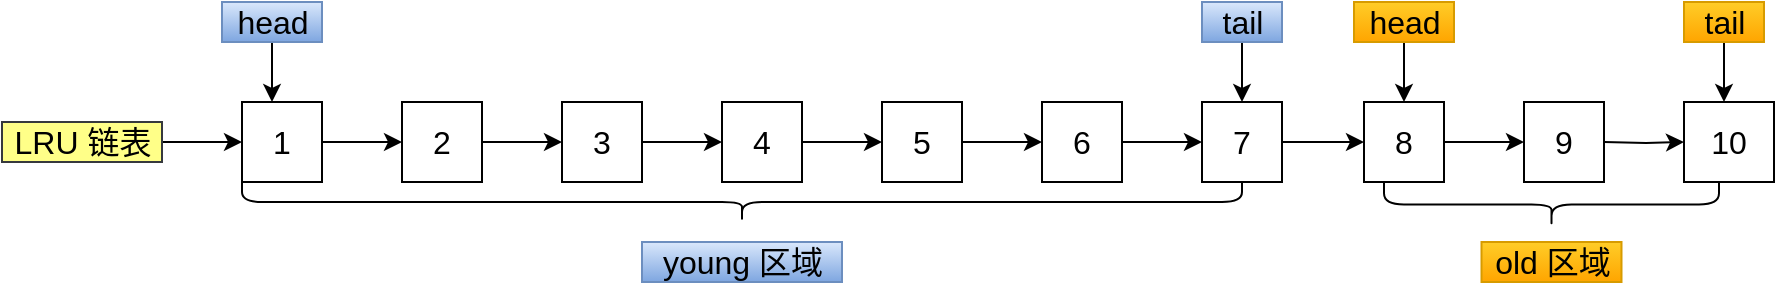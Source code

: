 <mxfile version="17.2.1" type="github">
  <diagram id="m_GKXxuateL1iwqDlvAu" name="Page-1">
    <mxGraphModel dx="1185" dy="688" grid="1" gridSize="10" guides="1" tooltips="1" connect="1" arrows="1" fold="1" page="1" pageScale="1" pageWidth="827" pageHeight="1169" math="0" shadow="0">
      <root>
        <mxCell id="0" />
        <mxCell id="1" parent="0" />
        <mxCell id="CMLz8EhTT_OKYTslJudy-1" style="edgeStyle=orthogonalEdgeStyle;rounded=0;orthogonalLoop=1;jettySize=auto;html=1;entryX=0;entryY=0.5;entryDx=0;entryDy=0;fontSize=16;" edge="1" parent="1" source="CMLz8EhTT_OKYTslJudy-2" target="CMLz8EhTT_OKYTslJudy-6">
          <mxGeometry relative="1" as="geometry" />
        </mxCell>
        <mxCell id="CMLz8EhTT_OKYTslJudy-2" value="1" style="rounded=0;whiteSpace=wrap;html=1;fontSize=16;" vertex="1" parent="1">
          <mxGeometry x="120" y="240" width="40" height="40" as="geometry" />
        </mxCell>
        <mxCell id="CMLz8EhTT_OKYTslJudy-3" value="" style="endArrow=classic;html=1;rounded=0;entryX=0;entryY=0;entryDx=0;entryDy=0;fontSize=16;" edge="1" parent="1">
          <mxGeometry width="50" height="50" relative="1" as="geometry">
            <mxPoint x="135" y="210" as="sourcePoint" />
            <mxPoint x="135" y="240" as="targetPoint" />
          </mxGeometry>
        </mxCell>
        <mxCell id="CMLz8EhTT_OKYTslJudy-4" value="head" style="text;html=1;align=center;verticalAlign=middle;resizable=0;points=[];autosize=1;strokeColor=#6c8ebf;fillColor=#dae8fc;fontSize=16;gradientColor=#7ea6e0;" vertex="1" parent="1">
          <mxGeometry x="110" y="190" width="50" height="20" as="geometry" />
        </mxCell>
        <mxCell id="CMLz8EhTT_OKYTslJudy-5" style="edgeStyle=orthogonalEdgeStyle;rounded=0;orthogonalLoop=1;jettySize=auto;html=1;entryX=0;entryY=0.5;entryDx=0;entryDy=0;fontSize=16;" edge="1" parent="1" source="CMLz8EhTT_OKYTslJudy-6" target="CMLz8EhTT_OKYTslJudy-11">
          <mxGeometry relative="1" as="geometry" />
        </mxCell>
        <mxCell id="CMLz8EhTT_OKYTslJudy-6" value="2" style="rounded=0;whiteSpace=wrap;html=1;fontSize=16;" vertex="1" parent="1">
          <mxGeometry x="200" y="240" width="40" height="40" as="geometry" />
        </mxCell>
        <mxCell id="CMLz8EhTT_OKYTslJudy-7" value="" style="shape=curlyBracket;whiteSpace=wrap;html=1;rounded=1;flipH=1;fontSize=16;rotation=90;" vertex="1" parent="1">
          <mxGeometry x="360" y="40" width="20" height="500" as="geometry" />
        </mxCell>
        <mxCell id="CMLz8EhTT_OKYTslJudy-8" value="young 区域" style="text;html=1;align=center;verticalAlign=middle;resizable=0;points=[];autosize=1;strokeColor=#6c8ebf;fillColor=#dae8fc;fontSize=16;gradientColor=#7ea6e0;" vertex="1" parent="1">
          <mxGeometry x="320" y="310" width="100" height="20" as="geometry" />
        </mxCell>
        <mxCell id="CMLz8EhTT_OKYTslJudy-9" value="old 区域" style="text;html=1;align=center;verticalAlign=middle;resizable=0;points=[];autosize=1;strokeColor=#d79b00;fillColor=#ffcd28;fontSize=16;gradientColor=#ffa500;" vertex="1" parent="1">
          <mxGeometry x="739.75" y="310" width="70" height="20" as="geometry" />
        </mxCell>
        <mxCell id="CMLz8EhTT_OKYTslJudy-10" style="edgeStyle=orthogonalEdgeStyle;rounded=0;orthogonalLoop=1;jettySize=auto;html=1;entryX=0;entryY=0.5;entryDx=0;entryDy=0;fontSize=16;" edge="1" parent="1" source="CMLz8EhTT_OKYTslJudy-11">
          <mxGeometry relative="1" as="geometry">
            <mxPoint x="360" y="260" as="targetPoint" />
          </mxGeometry>
        </mxCell>
        <mxCell id="CMLz8EhTT_OKYTslJudy-11" value="3" style="rounded=0;whiteSpace=wrap;html=1;fontSize=16;" vertex="1" parent="1">
          <mxGeometry x="280" y="240" width="40" height="40" as="geometry" />
        </mxCell>
        <mxCell id="CMLz8EhTT_OKYTslJudy-12" style="edgeStyle=orthogonalEdgeStyle;rounded=0;orthogonalLoop=1;jettySize=auto;html=1;entryX=0;entryY=0.5;entryDx=0;entryDy=0;fontSize=16;" edge="1" parent="1" source="CMLz8EhTT_OKYTslJudy-13" target="CMLz8EhTT_OKYTslJudy-16">
          <mxGeometry relative="1" as="geometry" />
        </mxCell>
        <mxCell id="CMLz8EhTT_OKYTslJudy-13" value="8" style="rounded=0;whiteSpace=wrap;html=1;fontSize=16;" vertex="1" parent="1">
          <mxGeometry x="681" y="240" width="40" height="40" as="geometry" />
        </mxCell>
        <mxCell id="CMLz8EhTT_OKYTslJudy-14" value="" style="endArrow=classic;html=1;rounded=0;entryX=0;entryY=0;entryDx=0;entryDy=0;fontSize=16;" edge="1" parent="1">
          <mxGeometry width="50" height="50" relative="1" as="geometry">
            <mxPoint x="620" y="210" as="sourcePoint" />
            <mxPoint x="620" y="240" as="targetPoint" />
          </mxGeometry>
        </mxCell>
        <mxCell id="CMLz8EhTT_OKYTslJudy-15" value="tail" style="text;html=1;align=center;verticalAlign=middle;resizable=0;points=[];autosize=1;strokeColor=#6c8ebf;fillColor=#dae8fc;fontSize=16;gradientColor=#7ea6e0;" vertex="1" parent="1">
          <mxGeometry x="600" y="190" width="40" height="20" as="geometry" />
        </mxCell>
        <mxCell id="CMLz8EhTT_OKYTslJudy-16" value="9" style="rounded=0;whiteSpace=wrap;html=1;fontSize=16;" vertex="1" parent="1">
          <mxGeometry x="761" y="240" width="40" height="40" as="geometry" />
        </mxCell>
        <mxCell id="CMLz8EhTT_OKYTslJudy-17" style="edgeStyle=orthogonalEdgeStyle;rounded=0;orthogonalLoop=1;jettySize=auto;html=1;entryX=0;entryY=0.5;entryDx=0;entryDy=0;fontSize=16;" edge="1" parent="1" target="CMLz8EhTT_OKYTslJudy-18">
          <mxGeometry relative="1" as="geometry">
            <mxPoint x="801" y="260" as="sourcePoint" />
          </mxGeometry>
        </mxCell>
        <mxCell id="CMLz8EhTT_OKYTslJudy-18" value="10" style="rounded=0;whiteSpace=wrap;html=1;fontSize=16;" vertex="1" parent="1">
          <mxGeometry x="841" y="240" width="45" height="40" as="geometry" />
        </mxCell>
        <mxCell id="CMLz8EhTT_OKYTslJudy-19" value="" style="endArrow=classic;html=1;rounded=0;entryX=0;entryY=0;entryDx=0;entryDy=0;fontSize=16;" edge="1" parent="1">
          <mxGeometry width="50" height="50" relative="1" as="geometry">
            <mxPoint x="701" y="210" as="sourcePoint" />
            <mxPoint x="701" y="240" as="targetPoint" />
          </mxGeometry>
        </mxCell>
        <mxCell id="CMLz8EhTT_OKYTslJudy-20" value="head" style="text;html=1;align=center;verticalAlign=middle;resizable=0;points=[];autosize=1;strokeColor=#d79b00;fillColor=#ffcd28;fontSize=16;gradientColor=#ffa500;" vertex="1" parent="1">
          <mxGeometry x="676" y="190" width="50" height="20" as="geometry" />
        </mxCell>
        <mxCell id="CMLz8EhTT_OKYTslJudy-21" value="" style="shape=curlyBracket;whiteSpace=wrap;html=1;rounded=1;flipH=1;fontSize=16;rotation=90;" vertex="1" parent="1">
          <mxGeometry x="763.5" y="207.5" width="22.5" height="167.5" as="geometry" />
        </mxCell>
        <mxCell id="CMLz8EhTT_OKYTslJudy-22" style="edgeStyle=orthogonalEdgeStyle;rounded=0;orthogonalLoop=1;jettySize=auto;html=1;entryX=0;entryY=0.5;entryDx=0;entryDy=0;fontSize=16;" edge="1" parent="1" source="CMLz8EhTT_OKYTslJudy-23" target="CMLz8EhTT_OKYTslJudy-2">
          <mxGeometry relative="1" as="geometry" />
        </mxCell>
        <mxCell id="CMLz8EhTT_OKYTslJudy-23" value="LRU 链表" style="text;html=1;align=center;verticalAlign=middle;resizable=0;points=[];autosize=1;strokeColor=#36393d;fillColor=#ffff88;fontSize=16;" vertex="1" parent="1">
          <mxGeometry y="250" width="80" height="20" as="geometry" />
        </mxCell>
        <mxCell id="CMLz8EhTT_OKYTslJudy-24" value="" style="endArrow=classic;html=1;rounded=0;entryX=0;entryY=0;entryDx=0;entryDy=0;fontSize=16;" edge="1" parent="1">
          <mxGeometry width="50" height="50" relative="1" as="geometry">
            <mxPoint x="861" y="210" as="sourcePoint" />
            <mxPoint x="861" y="240" as="targetPoint" />
          </mxGeometry>
        </mxCell>
        <mxCell id="CMLz8EhTT_OKYTslJudy-25" value="tail" style="text;html=1;align=center;verticalAlign=middle;resizable=0;points=[];autosize=1;strokeColor=#d79b00;fillColor=#ffcd28;fontSize=16;gradientColor=#ffa500;" vertex="1" parent="1">
          <mxGeometry x="841" y="190" width="40" height="20" as="geometry" />
        </mxCell>
        <mxCell id="CMLz8EhTT_OKYTslJudy-30" style="edgeStyle=orthogonalEdgeStyle;rounded=0;orthogonalLoop=1;jettySize=auto;html=1;entryX=0;entryY=0.5;entryDx=0;entryDy=0;" edge="1" parent="1" source="CMLz8EhTT_OKYTslJudy-26" target="CMLz8EhTT_OKYTslJudy-27">
          <mxGeometry relative="1" as="geometry" />
        </mxCell>
        <mxCell id="CMLz8EhTT_OKYTslJudy-26" value="4" style="rounded=0;whiteSpace=wrap;html=1;fontSize=16;" vertex="1" parent="1">
          <mxGeometry x="360" y="240" width="40" height="40" as="geometry" />
        </mxCell>
        <mxCell id="CMLz8EhTT_OKYTslJudy-31" style="edgeStyle=orthogonalEdgeStyle;rounded=0;orthogonalLoop=1;jettySize=auto;html=1;" edge="1" parent="1" source="CMLz8EhTT_OKYTslJudy-27" target="CMLz8EhTT_OKYTslJudy-28">
          <mxGeometry relative="1" as="geometry" />
        </mxCell>
        <mxCell id="CMLz8EhTT_OKYTslJudy-27" value="5" style="rounded=0;whiteSpace=wrap;html=1;fontSize=16;" vertex="1" parent="1">
          <mxGeometry x="440" y="240" width="40" height="40" as="geometry" />
        </mxCell>
        <mxCell id="CMLz8EhTT_OKYTslJudy-32" style="edgeStyle=orthogonalEdgeStyle;rounded=0;orthogonalLoop=1;jettySize=auto;html=1;" edge="1" parent="1" source="CMLz8EhTT_OKYTslJudy-28" target="CMLz8EhTT_OKYTslJudy-29">
          <mxGeometry relative="1" as="geometry" />
        </mxCell>
        <mxCell id="CMLz8EhTT_OKYTslJudy-28" value="6" style="rounded=0;whiteSpace=wrap;html=1;fontSize=16;" vertex="1" parent="1">
          <mxGeometry x="520" y="240" width="40" height="40" as="geometry" />
        </mxCell>
        <mxCell id="CMLz8EhTT_OKYTslJudy-33" style="edgeStyle=orthogonalEdgeStyle;rounded=0;orthogonalLoop=1;jettySize=auto;html=1;entryX=0;entryY=0.5;entryDx=0;entryDy=0;" edge="1" parent="1" source="CMLz8EhTT_OKYTslJudy-29" target="CMLz8EhTT_OKYTslJudy-13">
          <mxGeometry relative="1" as="geometry" />
        </mxCell>
        <mxCell id="CMLz8EhTT_OKYTslJudy-29" value="7" style="rounded=0;whiteSpace=wrap;html=1;fontSize=16;" vertex="1" parent="1">
          <mxGeometry x="600" y="240" width="40" height="40" as="geometry" />
        </mxCell>
      </root>
    </mxGraphModel>
  </diagram>
</mxfile>
